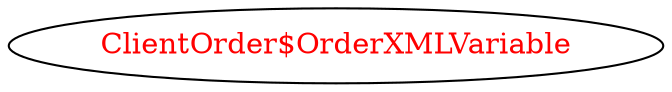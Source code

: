 digraph dependencyGraph {
 concentrate=true;
 ranksep="2.0";
 rankdir="LR"; 
 splines="ortho";
"ClientOrder$OrderXMLVariable" [fontcolor="red"];
}